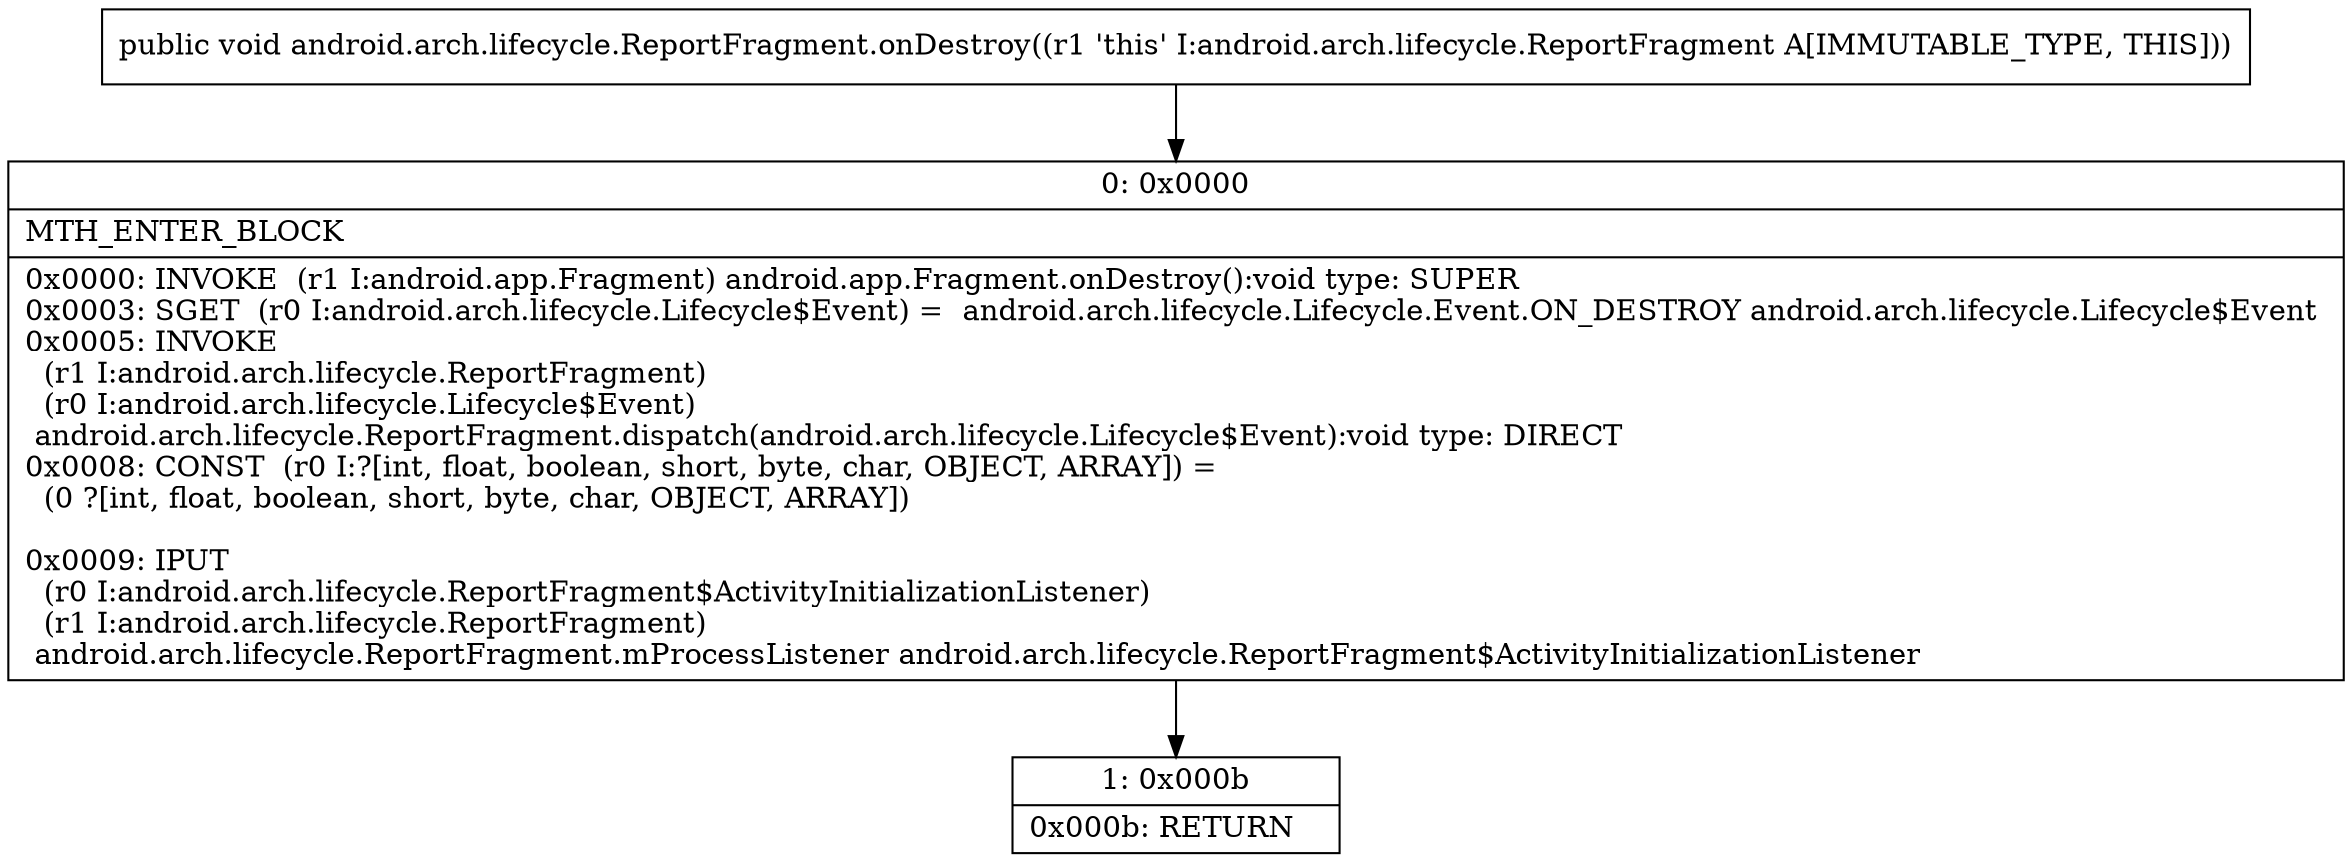 digraph "CFG forandroid.arch.lifecycle.ReportFragment.onDestroy()V" {
Node_0 [shape=record,label="{0\:\ 0x0000|MTH_ENTER_BLOCK\l|0x0000: INVOKE  (r1 I:android.app.Fragment) android.app.Fragment.onDestroy():void type: SUPER \l0x0003: SGET  (r0 I:android.arch.lifecycle.Lifecycle$Event) =  android.arch.lifecycle.Lifecycle.Event.ON_DESTROY android.arch.lifecycle.Lifecycle$Event \l0x0005: INVOKE  \l  (r1 I:android.arch.lifecycle.ReportFragment)\l  (r0 I:android.arch.lifecycle.Lifecycle$Event)\l android.arch.lifecycle.ReportFragment.dispatch(android.arch.lifecycle.Lifecycle$Event):void type: DIRECT \l0x0008: CONST  (r0 I:?[int, float, boolean, short, byte, char, OBJECT, ARRAY]) = \l  (0 ?[int, float, boolean, short, byte, char, OBJECT, ARRAY])\l \l0x0009: IPUT  \l  (r0 I:android.arch.lifecycle.ReportFragment$ActivityInitializationListener)\l  (r1 I:android.arch.lifecycle.ReportFragment)\l android.arch.lifecycle.ReportFragment.mProcessListener android.arch.lifecycle.ReportFragment$ActivityInitializationListener \l}"];
Node_1 [shape=record,label="{1\:\ 0x000b|0x000b: RETURN   \l}"];
MethodNode[shape=record,label="{public void android.arch.lifecycle.ReportFragment.onDestroy((r1 'this' I:android.arch.lifecycle.ReportFragment A[IMMUTABLE_TYPE, THIS])) }"];
MethodNode -> Node_0;
Node_0 -> Node_1;
}

